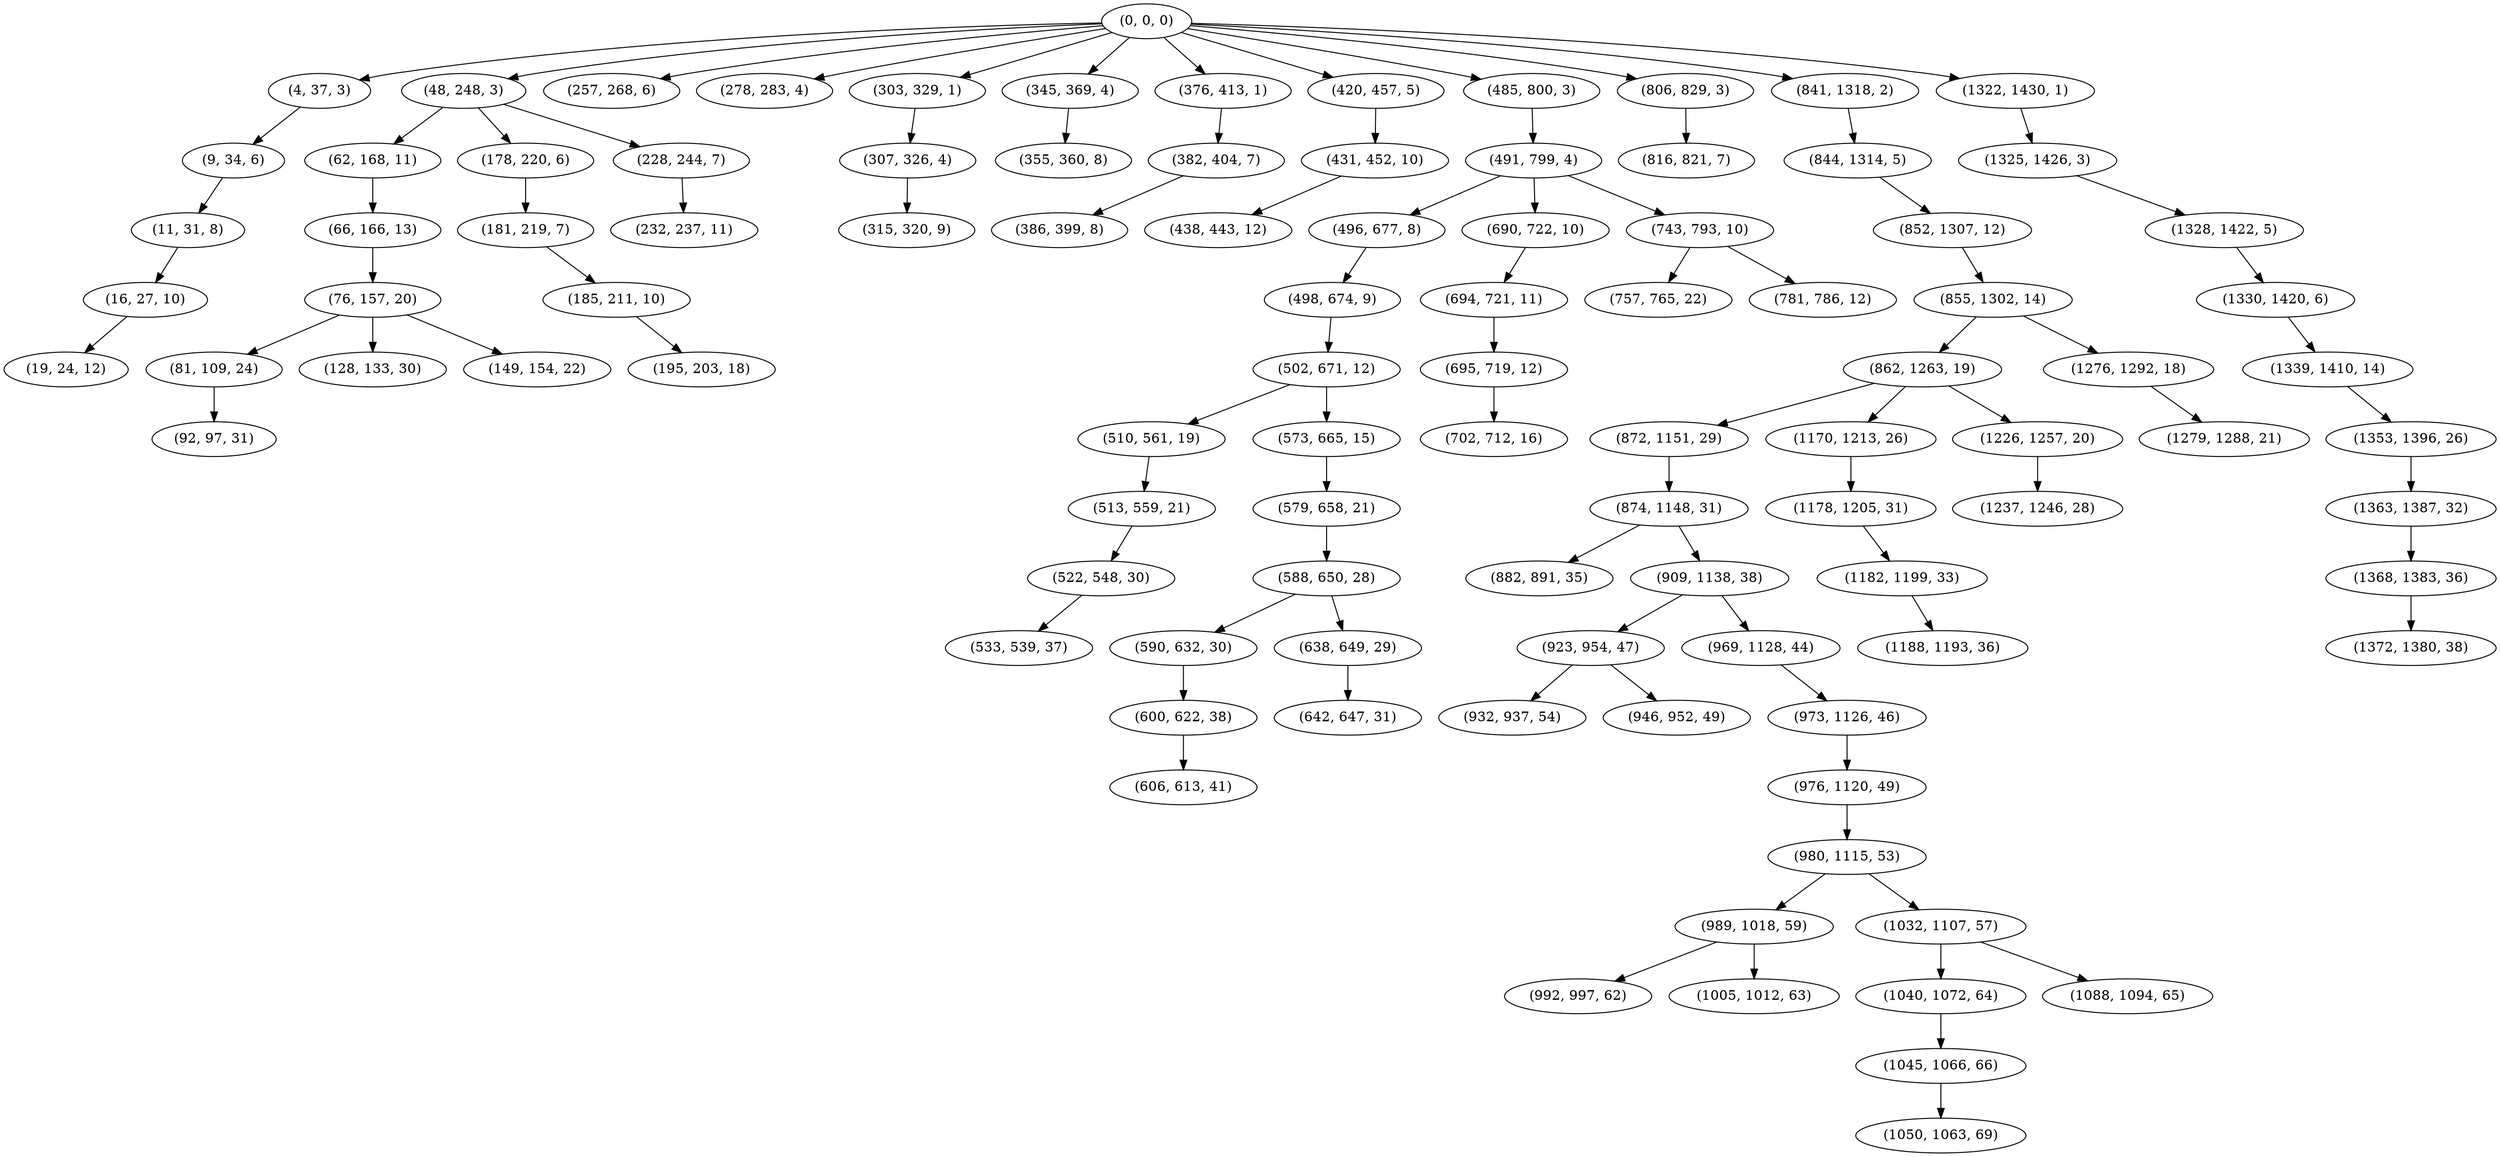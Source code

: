 digraph tree {
    "(0, 0, 0)";
    "(4, 37, 3)";
    "(9, 34, 6)";
    "(11, 31, 8)";
    "(16, 27, 10)";
    "(19, 24, 12)";
    "(48, 248, 3)";
    "(62, 168, 11)";
    "(66, 166, 13)";
    "(76, 157, 20)";
    "(81, 109, 24)";
    "(92, 97, 31)";
    "(128, 133, 30)";
    "(149, 154, 22)";
    "(178, 220, 6)";
    "(181, 219, 7)";
    "(185, 211, 10)";
    "(195, 203, 18)";
    "(228, 244, 7)";
    "(232, 237, 11)";
    "(257, 268, 6)";
    "(278, 283, 4)";
    "(303, 329, 1)";
    "(307, 326, 4)";
    "(315, 320, 9)";
    "(345, 369, 4)";
    "(355, 360, 8)";
    "(376, 413, 1)";
    "(382, 404, 7)";
    "(386, 399, 8)";
    "(420, 457, 5)";
    "(431, 452, 10)";
    "(438, 443, 12)";
    "(485, 800, 3)";
    "(491, 799, 4)";
    "(496, 677, 8)";
    "(498, 674, 9)";
    "(502, 671, 12)";
    "(510, 561, 19)";
    "(513, 559, 21)";
    "(522, 548, 30)";
    "(533, 539, 37)";
    "(573, 665, 15)";
    "(579, 658, 21)";
    "(588, 650, 28)";
    "(590, 632, 30)";
    "(600, 622, 38)";
    "(606, 613, 41)";
    "(638, 649, 29)";
    "(642, 647, 31)";
    "(690, 722, 10)";
    "(694, 721, 11)";
    "(695, 719, 12)";
    "(702, 712, 16)";
    "(743, 793, 10)";
    "(757, 765, 22)";
    "(781, 786, 12)";
    "(806, 829, 3)";
    "(816, 821, 7)";
    "(841, 1318, 2)";
    "(844, 1314, 5)";
    "(852, 1307, 12)";
    "(855, 1302, 14)";
    "(862, 1263, 19)";
    "(872, 1151, 29)";
    "(874, 1148, 31)";
    "(882, 891, 35)";
    "(909, 1138, 38)";
    "(923, 954, 47)";
    "(932, 937, 54)";
    "(946, 952, 49)";
    "(969, 1128, 44)";
    "(973, 1126, 46)";
    "(976, 1120, 49)";
    "(980, 1115, 53)";
    "(989, 1018, 59)";
    "(992, 997, 62)";
    "(1005, 1012, 63)";
    "(1032, 1107, 57)";
    "(1040, 1072, 64)";
    "(1045, 1066, 66)";
    "(1050, 1063, 69)";
    "(1088, 1094, 65)";
    "(1170, 1213, 26)";
    "(1178, 1205, 31)";
    "(1182, 1199, 33)";
    "(1188, 1193, 36)";
    "(1226, 1257, 20)";
    "(1237, 1246, 28)";
    "(1276, 1292, 18)";
    "(1279, 1288, 21)";
    "(1322, 1430, 1)";
    "(1325, 1426, 3)";
    "(1328, 1422, 5)";
    "(1330, 1420, 6)";
    "(1339, 1410, 14)";
    "(1353, 1396, 26)";
    "(1363, 1387, 32)";
    "(1368, 1383, 36)";
    "(1372, 1380, 38)";
    "(0, 0, 0)" -> "(4, 37, 3)";
    "(0, 0, 0)" -> "(48, 248, 3)";
    "(0, 0, 0)" -> "(257, 268, 6)";
    "(0, 0, 0)" -> "(278, 283, 4)";
    "(0, 0, 0)" -> "(303, 329, 1)";
    "(0, 0, 0)" -> "(345, 369, 4)";
    "(0, 0, 0)" -> "(376, 413, 1)";
    "(0, 0, 0)" -> "(420, 457, 5)";
    "(0, 0, 0)" -> "(485, 800, 3)";
    "(0, 0, 0)" -> "(806, 829, 3)";
    "(0, 0, 0)" -> "(841, 1318, 2)";
    "(0, 0, 0)" -> "(1322, 1430, 1)";
    "(4, 37, 3)" -> "(9, 34, 6)";
    "(9, 34, 6)" -> "(11, 31, 8)";
    "(11, 31, 8)" -> "(16, 27, 10)";
    "(16, 27, 10)" -> "(19, 24, 12)";
    "(48, 248, 3)" -> "(62, 168, 11)";
    "(48, 248, 3)" -> "(178, 220, 6)";
    "(48, 248, 3)" -> "(228, 244, 7)";
    "(62, 168, 11)" -> "(66, 166, 13)";
    "(66, 166, 13)" -> "(76, 157, 20)";
    "(76, 157, 20)" -> "(81, 109, 24)";
    "(76, 157, 20)" -> "(128, 133, 30)";
    "(76, 157, 20)" -> "(149, 154, 22)";
    "(81, 109, 24)" -> "(92, 97, 31)";
    "(178, 220, 6)" -> "(181, 219, 7)";
    "(181, 219, 7)" -> "(185, 211, 10)";
    "(185, 211, 10)" -> "(195, 203, 18)";
    "(228, 244, 7)" -> "(232, 237, 11)";
    "(303, 329, 1)" -> "(307, 326, 4)";
    "(307, 326, 4)" -> "(315, 320, 9)";
    "(345, 369, 4)" -> "(355, 360, 8)";
    "(376, 413, 1)" -> "(382, 404, 7)";
    "(382, 404, 7)" -> "(386, 399, 8)";
    "(420, 457, 5)" -> "(431, 452, 10)";
    "(431, 452, 10)" -> "(438, 443, 12)";
    "(485, 800, 3)" -> "(491, 799, 4)";
    "(491, 799, 4)" -> "(496, 677, 8)";
    "(491, 799, 4)" -> "(690, 722, 10)";
    "(491, 799, 4)" -> "(743, 793, 10)";
    "(496, 677, 8)" -> "(498, 674, 9)";
    "(498, 674, 9)" -> "(502, 671, 12)";
    "(502, 671, 12)" -> "(510, 561, 19)";
    "(502, 671, 12)" -> "(573, 665, 15)";
    "(510, 561, 19)" -> "(513, 559, 21)";
    "(513, 559, 21)" -> "(522, 548, 30)";
    "(522, 548, 30)" -> "(533, 539, 37)";
    "(573, 665, 15)" -> "(579, 658, 21)";
    "(579, 658, 21)" -> "(588, 650, 28)";
    "(588, 650, 28)" -> "(590, 632, 30)";
    "(588, 650, 28)" -> "(638, 649, 29)";
    "(590, 632, 30)" -> "(600, 622, 38)";
    "(600, 622, 38)" -> "(606, 613, 41)";
    "(638, 649, 29)" -> "(642, 647, 31)";
    "(690, 722, 10)" -> "(694, 721, 11)";
    "(694, 721, 11)" -> "(695, 719, 12)";
    "(695, 719, 12)" -> "(702, 712, 16)";
    "(743, 793, 10)" -> "(757, 765, 22)";
    "(743, 793, 10)" -> "(781, 786, 12)";
    "(806, 829, 3)" -> "(816, 821, 7)";
    "(841, 1318, 2)" -> "(844, 1314, 5)";
    "(844, 1314, 5)" -> "(852, 1307, 12)";
    "(852, 1307, 12)" -> "(855, 1302, 14)";
    "(855, 1302, 14)" -> "(862, 1263, 19)";
    "(855, 1302, 14)" -> "(1276, 1292, 18)";
    "(862, 1263, 19)" -> "(872, 1151, 29)";
    "(862, 1263, 19)" -> "(1170, 1213, 26)";
    "(862, 1263, 19)" -> "(1226, 1257, 20)";
    "(872, 1151, 29)" -> "(874, 1148, 31)";
    "(874, 1148, 31)" -> "(882, 891, 35)";
    "(874, 1148, 31)" -> "(909, 1138, 38)";
    "(909, 1138, 38)" -> "(923, 954, 47)";
    "(909, 1138, 38)" -> "(969, 1128, 44)";
    "(923, 954, 47)" -> "(932, 937, 54)";
    "(923, 954, 47)" -> "(946, 952, 49)";
    "(969, 1128, 44)" -> "(973, 1126, 46)";
    "(973, 1126, 46)" -> "(976, 1120, 49)";
    "(976, 1120, 49)" -> "(980, 1115, 53)";
    "(980, 1115, 53)" -> "(989, 1018, 59)";
    "(980, 1115, 53)" -> "(1032, 1107, 57)";
    "(989, 1018, 59)" -> "(992, 997, 62)";
    "(989, 1018, 59)" -> "(1005, 1012, 63)";
    "(1032, 1107, 57)" -> "(1040, 1072, 64)";
    "(1032, 1107, 57)" -> "(1088, 1094, 65)";
    "(1040, 1072, 64)" -> "(1045, 1066, 66)";
    "(1045, 1066, 66)" -> "(1050, 1063, 69)";
    "(1170, 1213, 26)" -> "(1178, 1205, 31)";
    "(1178, 1205, 31)" -> "(1182, 1199, 33)";
    "(1182, 1199, 33)" -> "(1188, 1193, 36)";
    "(1226, 1257, 20)" -> "(1237, 1246, 28)";
    "(1276, 1292, 18)" -> "(1279, 1288, 21)";
    "(1322, 1430, 1)" -> "(1325, 1426, 3)";
    "(1325, 1426, 3)" -> "(1328, 1422, 5)";
    "(1328, 1422, 5)" -> "(1330, 1420, 6)";
    "(1330, 1420, 6)" -> "(1339, 1410, 14)";
    "(1339, 1410, 14)" -> "(1353, 1396, 26)";
    "(1353, 1396, 26)" -> "(1363, 1387, 32)";
    "(1363, 1387, 32)" -> "(1368, 1383, 36)";
    "(1368, 1383, 36)" -> "(1372, 1380, 38)";
}
